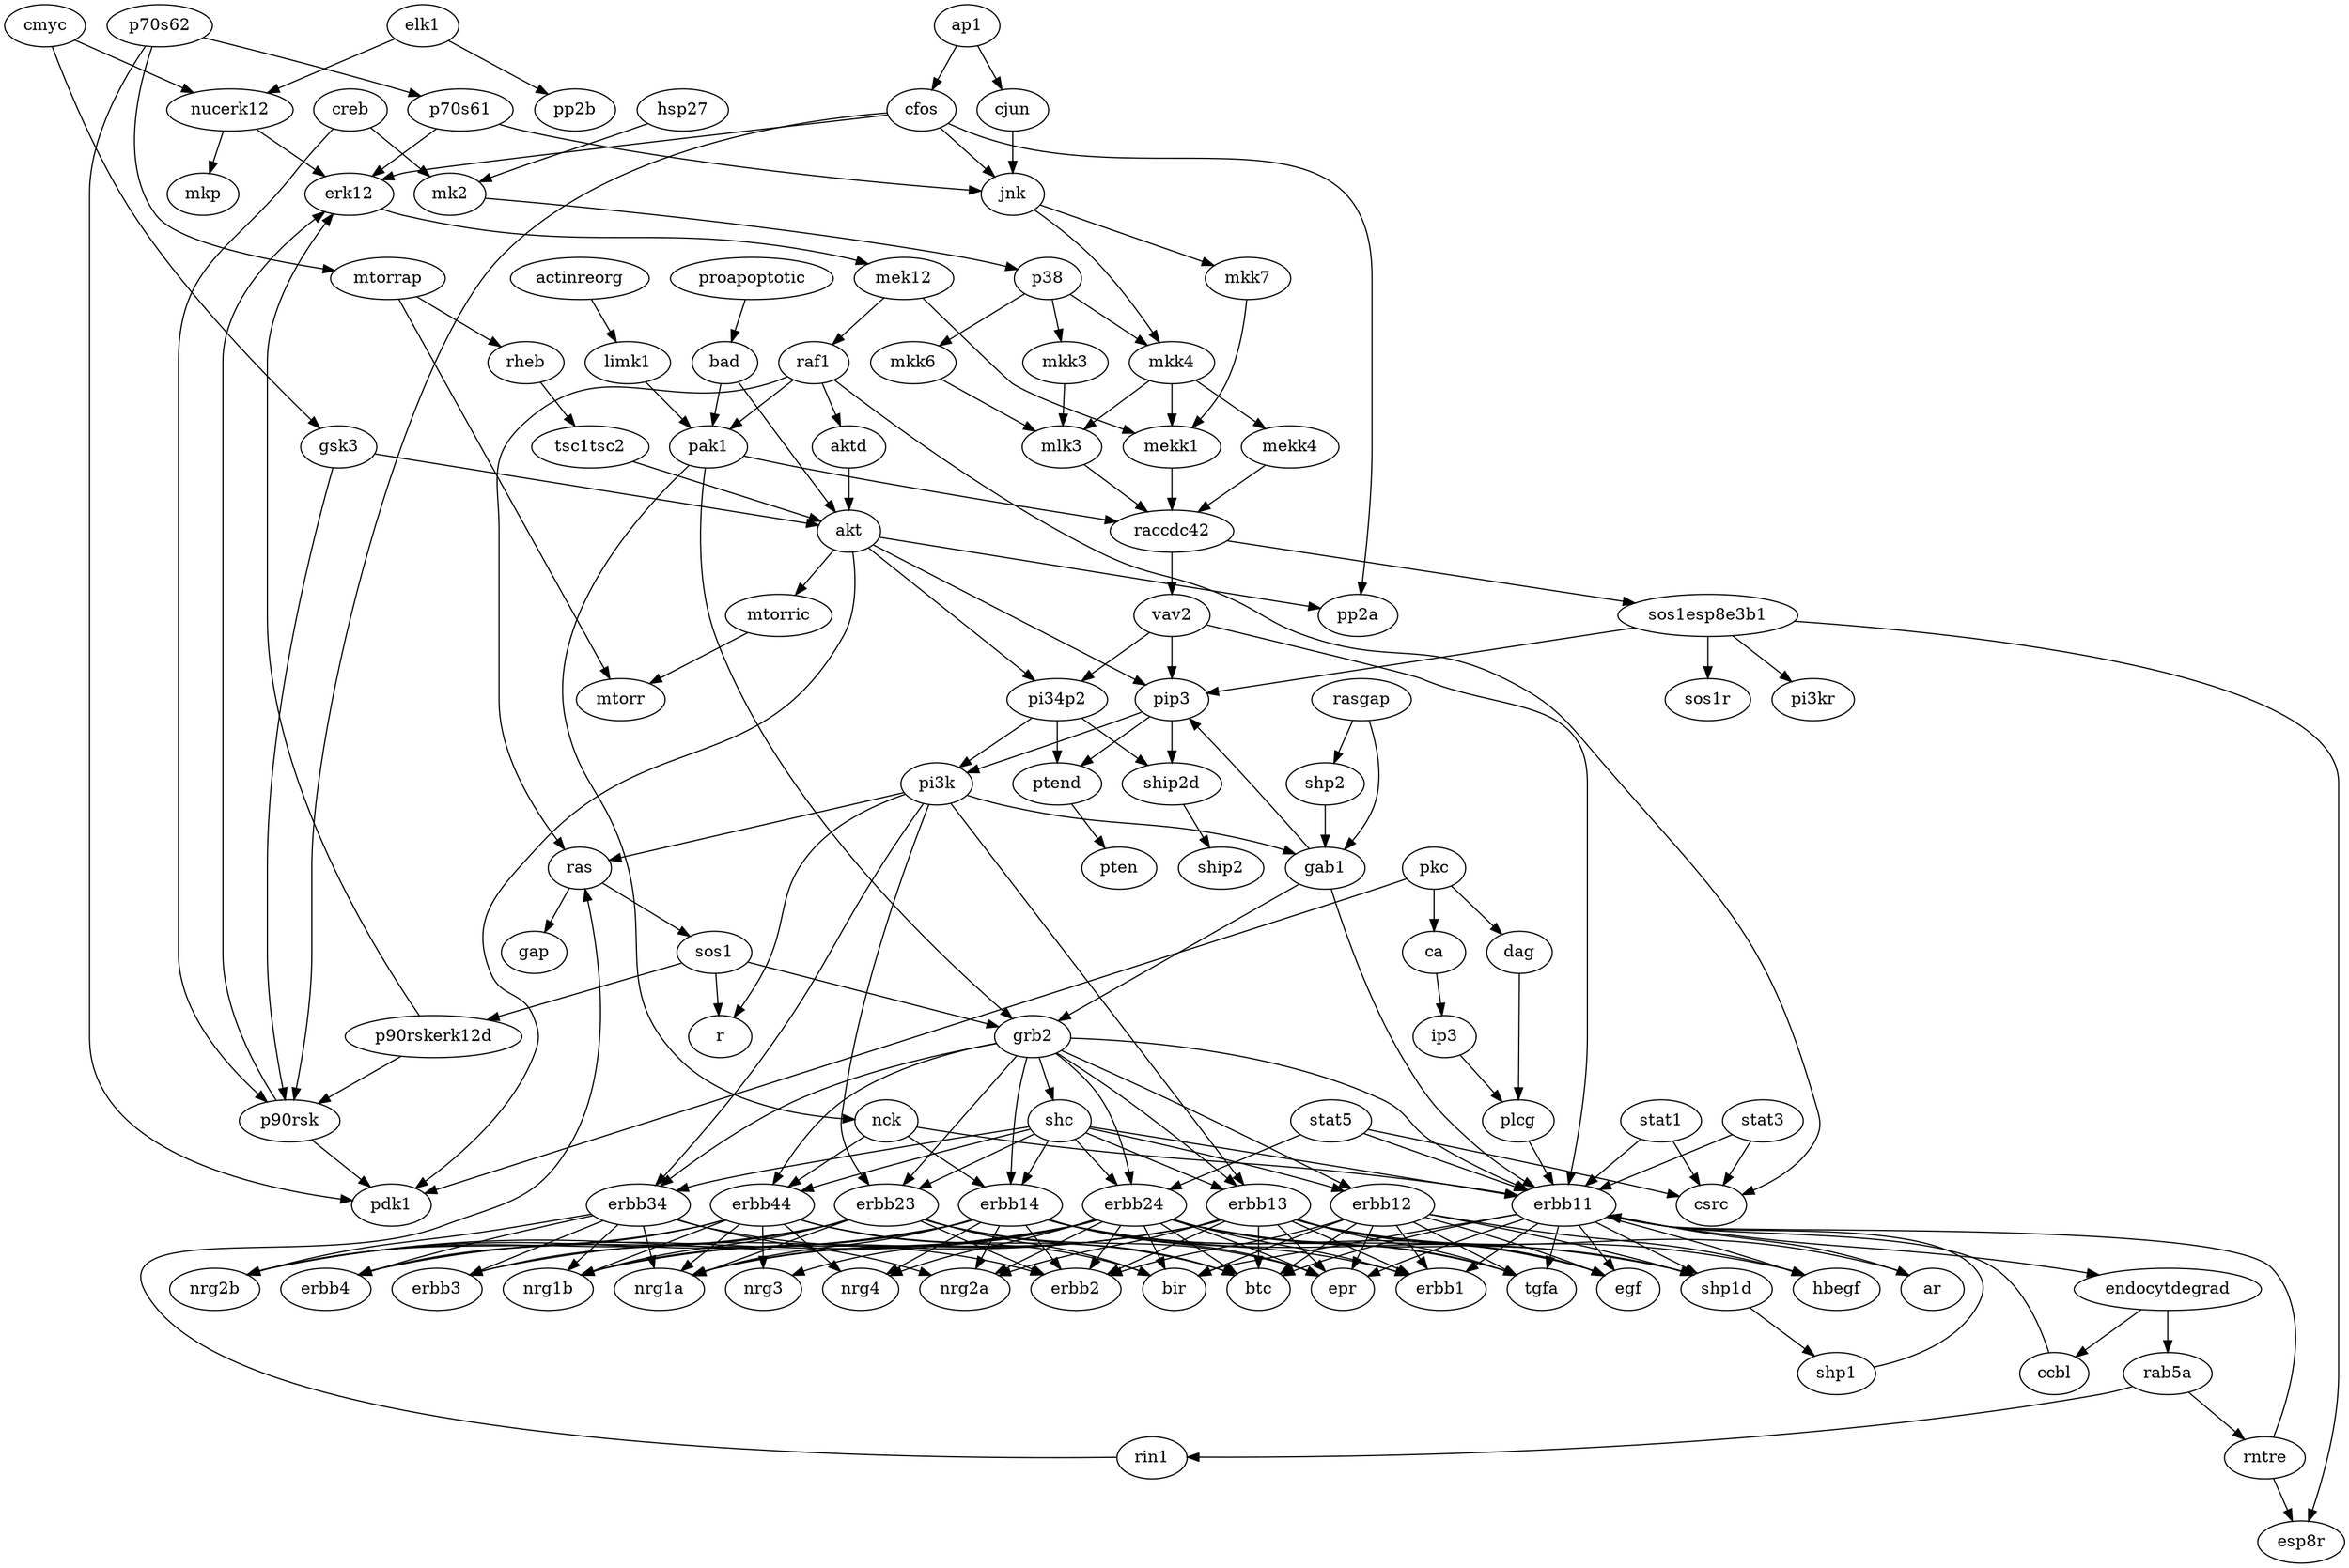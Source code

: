 digraph {
	graph [bb="0,0,2249.3,1332"];
	node [label="\N"];
	nucerk12	[height=0.5,
		pos="1504.3,1242",
		width=1.4985];
	erk12	[height=0.5,
		pos="1877.3,1170",
		width=1.0471];
	nucerk12 -> erk12	[pos="e,1841.3,1176 1543.9,1229.7 1551.6,1227.7 1559.7,1225.7 1567.3,1224 1660.4,1203.5 1770.5,1186.4 1831.3,1177.5"];
	mkp	[height=0.5,
		pos="1504.3,1170",
		width=0.84854];
	nucerk12 -> mkp	[pos="e,1504.3,1188.1 1504.3,1223.7 1504.3,1216 1504.3,1206.7 1504.3,1198.1"];
	mek12	[height=0.5,
		pos="1779.3,1098",
		width=1.1735];
	erk12 -> mek12	[pos="e,1800,1113.7 1857,1154.5 1842.9,1144.4 1824,1130.9 1808.3,1119.7"];
	p38	[height=0.5,
		pos="1267.3,1098",
		width=0.79437];
	mkk4	[height=0.5,
		pos="1454.3,1026",
		width=1.011];
	p38 -> mkk4	[pos="e,1426.2,1037.5 1289.7,1086.6 1294.8,1084.4 1300.2,1082 1305.3,1080 1350.4,1062.1 1362.7,1060.4 1408.3,1044 1411.1,1043 1413.8,1042 \
1416.6,1041"];
	mkk3	[height=0.5,
		pos="1272.3,1026",
		width=1.011];
	p38 -> mkk3	[pos="e,1271.1,1044.1 1268.6,1079.7 1269.1,1072 1269.8,1062.7 1270.4,1054.1"];
	mkk6	[height=0.5,
		pos="1181.3,1026",
		width=1.011];
	p38 -> mkk6	[pos="e,1199.5,1041.8 1250.4,1083.2 1238.1,1073.2 1221.3,1059.5 1207.3,1048.1"];
	mlk3	[height=0.5,
		pos="1272.3,954",
		width=0.93881];
	mkk4 -> mlk3	[pos="e,1298.7,965.48 1426.4,1014.4 1398.3,1003.8 1353.7,986.91 1315.3,972 1313,971.08 1310.6,970.14 1308.1,969.18"];
	mekk1	[height=0.5,
		pos="1551.3,954",
		width=1.1555];
	mkk4 -> mekk1	[pos="e,1530.7,969.87 1474,1010.8 1487.9,1000.8 1506.8,987.15 1522.4,975.86"];
	mekk4	[height=0.5,
		pos="1450.3,954",
		width=1.1555];
	mkk4 -> mekk4	[pos="e,1451.3,972.1 1453.4,1007.7 1452.9,999.98 1452.4,990.71 1451.9,982.11"];
	mkk3 -> mlk3	[pos="e,1272.3,972.1 1272.3,1007.7 1272.3,999.98 1272.3,990.71 1272.3,982.11"];
	mkk6 -> mlk3	[pos="e,1253.8,969.25 1200.2,1010.5 1213.3,1000.4 1231.1,986.75 1245.7,975.53"];
	erbb34	[height=0.5,
		pos="569.35,306",
		width=1.2277];
	nrg1a	[height=0.5,
		pos="394.35,234",
		width=1.0652];
	erbb34 -> nrg1a	[pos="e,422.46,246.24 538.86,292.81 509.13,280.91 463.85,262.8 431.91,250.03"];
	erbb3	[height=0.5,
		pos="584.35,234",
		width=1.0652];
	erbb34 -> erbb3	[pos="e,580.64,252.28 572.98,288.05 574.65,280.26 576.67,270.82 578.54,262.08"];
	erbb4	[height=0.5,
		pos="38.347,234",
		width=1.0652];
	erbb34 -> erbb4	[pos="e,66.425,246.3 537.42,293.47 530.55,291.36 523.26,289.38 516.35,288 328.27,250.47 273.83,292.34 86.347,252 82.96,251.27 79.485,250.37 \
76.029,249.36"];
	erbb2	[height=0.5,
		pos="774.35,234",
		width=1.0652];
	erbb34 -> erbb2	[pos="e,744.67,245.59 602.47,293.98 634.28,283.35 683.66,266.76 726.35,252 729.22,251.01 732.19,249.97 735.17,248.93"];
	nrg2b	[height=0.5,
		pos="133.35,234",
		width=1.0652];
	erbb34 -> nrg2b	[pos="e,161.71,246.27 537.11,293.51 530.32,291.42 523.15,289.44 516.35,288 369.85,256.97 327.36,285.22 181.35,252 178.11,251.26 174.8,\
250.38 171.49,249.41"];
	nrg2a	[height=0.5,
		pos="679.35,234",
		width=1.0652];
	erbb34 -> nrg2a	[pos="e,657.33,249.01 592.14,290.5 608.43,280.13 630.54,266.06 648.42,254.68"];
	nrg1b	[height=0.5,
		pos="489.35,234",
		width=1.0652];
	erbb34 -> nrg1b	[pos="e,506.78,250.25 551.59,289.46 540.64,279.88 526.43,267.45 514.35,256.88"];
	shp1d	[height=0.5,
		pos="1328.3,234",
		width=1.0832];
	shp1	[height=0.5,
		pos="1432.3,162",
		width=0.92075];
	shp1d -> shp1	[pos="e,1412.4,176.43 1349.4,218.83 1365.1,208.29 1386.6,193.77 1403.8,182.19"];
	erbb11	[height=0.5,
		pos="1249.3,306",
		width=1.2277];
	shp1 -> erbb11	[pos="e,1291.6,300.3 1463.3,168.86 1488.9,175.51 1523.6,189.15 1540.3,216 1548.8,229.58 1550.6,239.71 1540.3,252 1525.2,270.14 1381.5,\
289.58 1301.9,299.08"];
	aktd	[height=0.5,
		pos="1724.3,954",
		width=0.86659];
	akt	[height=0.5,
		pos="1815.3,882",
		width=0.75];
	aktd -> akt	[pos="e,1798.3,896.09 1742.3,939.17 1756,928.61 1775.1,913.94 1790.3,902.24"];
	pdk1	[height=0.5,
		pos="2002.3,306",
		width=0.93881];
	akt -> pdk1	[pos="e,1983.8,321.36 1813.1,863.85 1811.1,845.86 1808.9,816.81 1812.3,792 1824.7,701.94 1867.3,685.9 1867.3,595 1867.3,595 1867.3,595 \
1867.3,521 1867.3,480.55 1867.7,467.89 1886.3,432 1908.5,389.38 1949.1,350.58 1976,327.88"];
	pi34p2	[height=0.5,
		pos="1736.3,738",
		width=1.1916];
	akt -> pi34p2	[pos="e,1743.6,755.78 1804,865.62 1796.6,855.24 1786.9,841.1 1779.3,828 1767.5,807.43 1755.9,783.1 1747.7,765.08"];
	pip3	[height=0.5,
		pos="1644.3,738",
		width=0.86659];
	akt -> pip3	[pos="e,1661.5,753.2 1799,867.38 1768.9,842.45 1704.9,789.31 1669.4,759.82"];
	mtorric	[height=0.5,
		pos="1866.3,810",
		width=1.2638];
	akt -> mtorric	[pos="e,1854.3,827.47 1826.7,865.46 1833,856.74 1841.1,845.65 1848.3,835.76"];
	pp2a	[height=0.5,
		pos="1655.3,810",
		width=0.93881];
	akt -> pp2a	[pos="e,1680.7,822.08 1793.4,871.41 1766.8,859.74 1721.4,839.88 1689.9,826.14"];
	raccdc42	[height=0.5,
		pos="1447.3,882",
		width=1.4624];
	mlk3 -> raccdc42	[pos="e,1414.4,896.18 1298.5,942.52 1326.7,931.27 1371.8,913.24 1404.9,899.96"];
	p70s61	[height=0.5,
		pos="1877.3,1242",
		width=1.2457];
	p70s61 -> erk12	[pos="e,1877.3,1188.1 1877.3,1223.7 1877.3,1216 1877.3,1206.7 1877.3,1198.1"];
	jnk	[height=0.5,
		pos="1703.3,1170",
		width=0.75];
	p70s61 -> jnk	[pos="e,1726,1180.1 1846.6,1228.6 1815.3,1216.1 1767,1196.6 1735.3,1183.8"];
	jnk -> mkk4	[pos="e,1454.2,1044.1 1680.6,1160.2 1672.7,1157.4 1663.7,1154.3 1655.3,1152 1578.4,1130.6 1537.8,1170.4 1479.3,1116 1462.4,1100.2 1456.6,\
1074 1454.8,1054.1"];
	mkk7	[height=0.5,
		pos="1682.3,1098",
		width=1.011];
	jnk -> mkk7	[pos="e,1687.5,1116.3 1698.3,1152.1 1695.9,1144.3 1693.1,1134.8 1690.5,1126.1"];
	endocytdegrad	[height=0.5,
		pos="1743.3,234",
		width=2.2206];
	ccbl	[height=0.5,
		pos="1657.3,162",
		width=0.81243];
	endocytdegrad -> ccbl	[pos="e,1674.4,176.88 1723,216.41 1710.8,206.53 1695.3,193.91 1682.4,183.41"];
	rab5a	[height=0.5,
		pos="1745.3,162",
		width=1.0471];
	endocytdegrad -> rab5a	[pos="e,1744.9,180.1 1743.8,215.7 1744.1,207.98 1744.3,198.71 1744.6,190.11"];
	ccbl -> erbb11	[pos="e,1291.2,299.91 1653.5,180.21 1648,200.82 1635.6,234.73 1611.3,252 1598.8,260.92 1398.5,286.62 1301.4,298.65"];
	rntre	[height=0.5,
		pos="1745.3,90",
		width=0.95686];
	rab5a -> rntre	[pos="e,1745.3,108.1 1745.3,143.7 1745.3,135.98 1745.3,126.71 1745.3,118.11"];
	rin1	[height=0.5,
		pos="1830.3,90",
		width=0.83048];
	rab5a -> rin1	[pos="e,1813.5,104.87 1763.4,146.15 1775.6,136.05 1792,122.55 1805.5,111.43"];
	nck	[height=0.5,
		pos="701.35,378",
		width=0.75];
	nck -> erbb11	[pos="e,1209.8,314.45 727.85,373.97 818.11,363.66 1110.2,330.16 1152.3,324 1167.7,321.75 1184.4,318.95 1199.6,316.28"];
	erbb44	[height=0.5,
		pos="463.35,306",
		width=1.2277];
	nck -> erbb44	[pos="e,496.66,317.86 676.74,370.21 641.22,360.36 573.57,341.37 516.35,324 513.06,323 509.66,321.95 506.24,320.89"];
	erbb14	[height=0.5,
		pos="781.35,306",
		width=1.2277];
	nck -> erbb14	[pos="e,763.62,322.51 717.15,363.17 728.24,353.47 743.3,340.29 756.04,329.14"];
	erbb11 -> shp1d	[pos="e,1311.1,250.25 1266.9,289.46 1277.6,279.97 1291.5,267.68 1303.3,257.18"];
	erbb11 -> endocytdegrad	[pos="e,1684.2,246.13 1291.2,300.12 1364.1,291.46 1519.1,272.4 1649.3,252 1657.4,250.74 1665.8,249.34 1674.1,247.9"];
	btc	[height=0.5,
		pos="929.35,234",
		width=0.75];
	erbb11 -> btc	[pos="e,949.92,245.82 1209.8,297.89 1134.5,284.32 976.93,255.75 965.35,252 963.42,251.38 961.47,250.68 959.52,249.92"];
	bir	[height=0.5,
		pos="857.35,234",
		width=0.75];
	erbb11 -> bir	[pos="e,877.86,245.99 1209.8,297.74 1192.2,294.6 1171.3,290.97 1152.3,288 1037.5,269.97 1004.7,285.19 893.35,252 891.41,251.42 889.44,\
250.76 887.48,250.03"];
	egf	[height=0.5,
		pos="1073.3,234",
		width=0.75];
	erbb11 -> egf	[pos="e,1094.5,245.35 1217.1,293.61 1188.5,283.33 1145.8,267.49 1109.3,252 1107.5,251.23 1105.7,250.42 1103.8,249.59"];
	erbb1	[height=0.5,
		pos="1156.3,234",
		width=1.0652];
	erbb11 -> erbb1	[pos="e,1175.8,249.68 1229.2,289.81 1215.9,279.86 1198.5,266.73 1184,255.81"];
	epr	[height=0.5,
		pos="1001.3,234",
		width=0.75];
	erbb11 -> epr	[pos="e,1022.4,245.77 1210,297.57 1166.9,288.89 1096.1,272.99 1037.3,252 1035.5,251.34 1033.6,250.61 1031.7,249.84"];
	tgfa	[height=0.5,
		pos="1242.3,234",
		width=0.81243];
	erbb11 -> tgfa	[pos="e,1244.1,252.1 1247.6,287.7 1246.8,279.98 1245.9,270.71 1245.1,262.11"];
	hbegf	[height=0.5,
		pos="1422.3,234",
		width=1.0291];
	erbb11 -> hbegf	[pos="e,1394.8,246.13 1279.5,292.81 1309,280.88 1353.9,262.69 1385.5,249.91"];
	ar	[height=0.5,
		pos="1504.3,234",
		width=0.75];
	erbb11 -> ar	[pos="e,1483.7,245.62 1289.2,297.89 1333.7,289.39 1407.3,273.55 1468.3,252 1470.3,251.33 1472.2,250.59 1474.1,249.8"];
	erbb44 -> nrg1a	[pos="e,409.94,250.82 447.69,289.12 438.69,279.99 427.23,268.36 417.23,258.22"];
	erbb44 -> erbb4	[pos="e,66.743,246.11 420.13,301.76 349.5,295.84 205.28,281.11 86.347,252 83.126,251.21 79.82,250.29 76.521,249.29"];
	erbb44 -> nrg2b	[pos="e,162.05,245.98 422.27,299.32 366.97,291.21 265.76,274.74 181.35,252 178.19,251.15 174.94,250.19 171.69,249.17"];
	erbb44 -> nrg1b	[pos="e,483.11,251.79 469.64,288.05 472.61,280.06 476.22,270.33 479.54,261.4"];
	erbb44 -> btc	[pos="e,908.88,246.16 495.28,293.54 502.16,291.41 509.44,289.42 516.35,288 681.22,254.1 731.05,296.6 893.35,252 895.3,251.46 897.27,250.83 \
899.24,250.12"];
	nrg4	[height=0.5,
		pos="305.35,234",
		width=0.9027];
	erbb44 -> nrg4	[pos="e,329.99,245.92 434.37,292.16 407.59,280.3 367.79,262.66 339.48,250.12"];
	erbb44 -> bir	[pos="e,836.85,246.07 495.59,293.57 502.38,291.47 509.55,289.48 516.35,288 649.73,259.02 690.14,289.63 821.35,252 823.29,251.44 825.26,\
250.79 827.22,250.07"];
	nrg3	[height=0.5,
		pos="222.35,234",
		width=0.9027];
	erbb44 -> nrg3	[pos="e,247.48,245.76 425.52,296.41 385.18,286.9 319.62,270.47 264.35,252 261.93,251.19 259.45,250.32 256.97,249.41"];
	erbb14 -> nrg1a	[pos="e,422.73,246.18 749.09,293.61 742.3,291.51 735.14,289.5 728.35,288 603.26,260.32 567,281.56 442.35,252 439.12,251.24 435.81,250.33 \
432.51,249.34"];
	erbb14 -> erbb4	[pos="e,66.397,246.43 749.73,293.42 742.77,291.27 735.38,289.3 728.35,288 447.35,235.94 366.53,308.27 86.347,252 82.95,251.32 79.469,250.45 \
76.008,249.46"];
	erbb14 -> erbb2	[pos="e,776.06,252.1 779.62,287.7 778.84,279.98 777.92,270.71 777.06,262.11"];
	erbb14 -> nrg2b	[pos="e,161.41,246.39 749.44,293.38 742.56,291.27 735.28,289.32 728.35,288 489,242.45 419.98,301.13 181.35,252 177.95,251.3 174.47,250.42 \
171.02,249.42"];
	erbb14 -> nrg2a	[pos="e,700.25,249.35 759.72,290.15 744.91,280 725.1,266.4 708.86,255.25"];
	erbb14 -> nrg1b	[pos="e,518.06,245.98 748.73,293.84 742.04,291.74 735,289.69 728.35,288 644.61,266.77 620.75,274.49 537.35,252 534.19,251.15 530.94,250.19 \
527.69,249.17"];
	erbb14 -> shp1d	[pos="e,1300,246.4 813.27,293.46 820.14,291.34 827.43,289.37 834.35,288 1029.4,249.38 1085.9,293.55 1280.3,252 1283.6,251.31 1286.9,250.45 \
1290.2,249.5"];
	erbb14 -> nrg4	[pos="e,329.38,246.12 749.41,293.53 742.54,291.41 735.26,289.42 728.35,288 561.73,253.83 512.58,292.33 347.35,252 344.55,251.32 341.7,\
250.48 338.86,249.56"];
	erbb14 -> egf	[pos="e,1052.8,245.85 813.94,293.78 820.65,291.69 827.69,289.65 834.35,288 923.29,265.96 950.04,279.81 1037.3,252 1039.3,251.39 1041.2,\
250.69 1043.2,249.94"];
	erbb14 -> erbb1	[pos="e,1127.8,246.43 813.61,293.63 820.39,291.53 827.56,289.52 834.35,288 954.63,261.07 989.57,281.13 1109.3,252 1112.3,251.28 1115.3,\
250.45 1118.3,249.54"];
	erbb14 -> epr	[pos="e,980.29,245.69 814.64,294.08 821.16,292.01 827.96,289.9 834.35,288 892.22,270.78 908.72,272.97 965.35,252 967.19,251.32 969.08,\
250.57 970.96,249.79"];
	erbb14 -> tgfa	[pos="e,1220.1,246.13 813.29,293.55 820.16,291.42 827.44,289.43 834.35,288 995.71,254.65 1043.9,293.43 1203.3,252 1205.8,251.37 1208.3,\
250.6 1210.7,249.75"];
	limk1	[height=0.5,
		pos="1363.3,1026",
		width=1.011];
	pak1	[height=0.5,
		pos="1357.3,954",
		width=0.92075];
	limk1 -> pak1	[pos="e,1358.8,972.1 1361.9,1007.7 1361.2,999.98 1360.4,990.71 1359.7,982.11"];
	pak1 -> nck	[pos="e,705.69,395.92 1332.9,941.64 1327.2,939.43 1321.2,937.37 1315.3,936 1117.9,889.4 1052.4,965.26 860.35,900 791.6,876.64 723.35,883.61 \
723.35,811 723.35,811 723.35,811 723.35,521 723.35,480.52 714.51,434.3 708.03,405.89"];
	pak1 -> raccdc42	[pos="e,1427,898.85 1375.6,938.83 1388,929.15 1404.8,916.12 1419,905.08"];
	grb2	[height=0.5,
		pos="908.35,450",
		width=0.9027];
	pak1 -> grb2	[pos="e,898.07,467.33 1332.2,942.26 1326.7,940.07 1320.9,937.86 1315.3,936 1115,868.44 856.35,1022.4 856.35,811 856.35,811 856.35,811 \
856.35,593 856.35,550.02 877.61,503.95 892.94,476.31"];
	p70s62	[height=0.5,
		pos="2096.3,1314",
		width=1.2457];
	p70s62 -> p70s61	[pos="e,1911.3,1253.9 2062.1,1302.1 2024,1289.9 1962.4,1270.2 1920.9,1256.9"];
	p70s62 -> pdk1	[pos="e,2035.1,310.55 2127.3,1300.8 2172,1280.9 2249.3,1237 2249.3,1171 2249.3,1171 2249.3,1171 2249.3,449 2249.3,355.89 2115.8,322.93 \
2045.1,312.01"];
	mtorrap	[height=0.5,
		pos="2096.3,1098",
		width=1.354];
	p70s62 -> mtorrap	[pos="e,2096.3,1116.2 2096.3,1295.8 2096.3,1258.8 2096.3,1171.2 2096.3,1126.4"];
	mtorr	[height=0.5,
		pos="1911.3,738",
		width=1.0471];
	mtorrap -> mtorr	[pos="e,1946.8,744.71 2104.2,1079.9 2115.6,1053.7 2135.3,1001.5 2135.3,955 2135.3,955 2135.3,955 2135.3,881 2135.3,797.3 2022.4,760.87 \
1956.9,746.78"];
	rheb	[height=0.5,
		pos="1868.3,1026",
		width=0.9027];
	mtorrap -> rheb	[pos="e,1896.1,1035.5 2060.2,1085.9 2018,1073 1948.6,1051.6 1905.8,1038.5"];
	stat1	[height=0.5,
		pos="1398.3,378",
		width=0.95686];
	stat1 -> erbb11	[pos="e,1277.2,320.07 1373.4,365.28 1349.6,354.11 1313.5,337.14 1286.3,324.38"];
	csrc	[height=0.5,
		pos="1442.3,306",
		width=0.83048];
	stat1 -> csrc	[pos="e,1432.2,323.15 1408.6,360.76 1413.9,352.19 1420.7,341.49 1426.7,331.9"];
	tsc1tsc2	[height=0.5,
		pos="1861.3,954",
		width=1.3902];
	tsc1tsc2 -> akt	[pos="e,1825.9,898.99 1850.4,936.41 1844.7,927.74 1837.7,916.97 1831.4,907.38"];
	ship2d	[height=0.5,
		pos="1660.3,666",
		width=1.1735];
	pi34p2 -> ship2d	[pos="e,1677.3,682.58 1719.1,721.12 1708.9,711.74 1695.9,699.73 1684.7,689.41"];
	pi3k	[height=0.5,
		pos="1437.3,666",
		width=0.84854];
	pi34p2 -> pi3k	[pos="e,1466.1,672.16 1704.3,725.95 1697.8,723.85 1690.9,721.76 1684.3,720 1611.4,700.31 1524.8,683.12 1475.9,673.98"];
	ptend	[height=0.5,
		pos="1758.3,666",
		width=1.0471];
	pi34p2 -> ptend	[pos="e,1752.9,684.28 1741.7,720.05 1744.1,712.26 1747.1,702.82 1749.8,694.08"];
	ship2	[height=0.5,
		pos="1721.3,594",
		width=1.011];
	ship2d -> ship2	[pos="e,1707.3,611.15 1674.5,648.76 1682.3,639.84 1692.1,628.61 1700.7,618.72"];
	pi3k -> erbb34	[pos="e,576.08,323.93 1407.3,662.1 1316.4,653.24 1049.1,626.23 1012.3,612 986.47,601.98 985.03,590.45 961.35,576 888.53,531.58 684.06,\
454.87 622.35,396 603.65,378.16 589.24,352.3 580.2,333.05"];
	ras	[height=0.5,
		pos="1640.3,594",
		width=0.75];
	pi3k -> ras	[pos="e,1616.7,603.14 1463.1,656.13 1499.6,643.52 1566.8,620.38 1607.1,606.47"];
	gab1	[height=0.5,
		pos="918.35,594",
		width=0.93881];
	pi3k -> gab1	[pos="e,944.41,605.54 1408.9,658.78 1391.8,655.21 1369.4,650.87 1349.3,648 1180.1,623.76 1133.3,648.82 966.35,612 962.38,611.13 958.29,\
610.02 954.25,608.79"];
	erbb13	[height=0.5,
		pos="993.35,306",
		width=1.2277];
	pi3k -> erbb13	[pos="e,1006.1,323.43 1408.1,660.59 1318.9,646.33 1056.3,598 1056.3,523 1056.3,523 1056.3,523 1056.3,449 1056.3,404.9 1030.6,359.2 1012.1,\
331.94"];
	r	[height=0.5,
		pos="1473.3,450",
		width=0.75];
	pi3k -> r	[pos="e,1470.5,467.94 1440.2,647.85 1446.5,610.74 1461.3,522.75 1468.8,478.05"];
	erbb23	[height=0.5,
		pos="675.35,306",
		width=1.2277];
	pi3k -> erbb23	[pos="e,694.59,322.43 1407.5,661.84 1336,654.03 1156.8,632.91 1100.3,612 935.97,551.11 900.54,513.38 770.35,396 754.23,381.47 752.96,375.08 \
737.35,360 726.28,349.31 713.44,338.15 702.33,328.84"];
	pten	[height=0.5,
		pos="1807.3,594",
		width=0.88464];
	ptend -> pten	[pos="e,1796,611.15 1769.7,648.76 1775.8,640.11 1783.4,629.27 1790.1,619.6"];
	mkk7 -> mekk1	[pos="e,1566.3,971.25 1667.8,1081.3 1644.9,1056.4 1600.3,1008.1 1573.4,978.92"];
	pip3 -> ship2d	[pos="e,1656.4,684.28 1648.2,720.05 1650,712.26 1652.2,702.82 1654.2,694.08"];
	pip3 -> pi3k	[pos="e,1463.4,675.79 1618.1,728.13 1581.3,715.7 1514.3,693.02 1473,679.06"];
	pip3 -> ptend	[pos="e,1735.9,680.78 1665,724.32 1682.4,713.66 1707.4,698.26 1727.2,686.11"];
	mtorric -> mtorr	[pos="e,1900.8,755.47 1877,792.41 1882.4,783.95 1889.2,773.49 1895.2,764.08"];
	creb	[height=0.5,
		pos="1783.3,1242",
		width=0.86659];
	p90rsk	[height=0.5,
		pos="2092.3,378",
		width=1.1916];
	creb -> p90rsk	[pos="e,2116.4,393.06 1807.3,1230.3 1812.5,1228.1 1818.1,1225.9 1823.3,1224 1977.9,1167.8 2057.1,1228.2 2177.3,1116 2208.3,1087.1 2211.3,\
1069.3 2211.3,1027 2211.3,1027 2211.3,1027 2211.3,521 2211.3,467.03 2160.2,422.81 2125,398.74"];
	mk2	[height=0.5,
		pos="1615.3,1170",
		width=0.84854];
	creb -> mk2	[pos="e,1639.9,1181.1 1758.8,1230.5 1753.7,1228.4 1748.4,1226.1 1743.3,1224 1711.5,1210.6 1675.1,1195.6 1649.3,1184.9"];
	p90rsk -> erk12	[pos="e,1913.3,1164.4 2108.7,394.79 2132.4,419.37 2173.3,469.35 2173.3,521 2173.3,1027 2173.3,1027 2173.3,1027 2173.3,1067.4 2183.2,1087.7 \
2154.3,1116 2138,1132 1997.8,1152.9 1923.4,1163"];
	p90rsk -> pdk1	[pos="e,2020.6,321.21 2072.8,361.81 2059.9,351.73 2042.7,338.37 2028.5,327.37"];
	mk2 -> p38	[pos="e,1289.1,1109.9 1587.8,1161.8 1574.7,1158.6 1558.8,1154.8 1544.3,1152 1438.9,1131.5 1408.4,1146.2 1305.3,1116 1303.1,1115.3 1300.7,\
1114.6 1298.4,1113.7"];
	plcg	[height=0.5,
		pos="1315.3,378",
		width=0.84854];
	plcg -> erbb11	[pos="e,1264.6,323.13 1301,361.81 1292.4,352.71 1281.4,340.95 1271.6,330.65"];
	mekk1 -> raccdc42	[pos="e,1470.3,898.46 1529.8,938.5 1515.1,928.63 1495.5,915.41 1479.1,904.35"];
	erbb24	[height=0.5,
		pos="887.35,306",
		width=1.2277];
	erbb24 -> nrg1a	[pos="e,422.43,246.26 855.41,293.52 848.54,291.4 841.26,289.41 834.35,288 662.91,253.07 613.24,289.49 442.35,252 438.96,251.26 435.49,\
250.34 432.04,249.33"];
	erbb24 -> erbb4	[pos="e,66.389,246.47 855.74,293.37 848.78,291.23 841.38,289.27 834.35,288 506.85,228.66 412.92,316.24 86.347,252 82.947,251.33 79.464,\
250.47 76.002,249.49"];
	erbb24 -> erbb2	[pos="e,796.58,248.77 863.93,290.5 846.93,279.97 823.76,265.61 805.25,254.14"];
	erbb24 -> nrg2b	[pos="e,161.4,246.44 855.73,293.41 848.77,291.27 841.38,289.3 834.35,288 548.52,235.18 466.35,309.1 181.35,252 177.95,251.32 174.47,250.45 \
171.01,249.46"];
	erbb24 -> nrg2a	[pos="e,709.02,245.61 853.88,294.13 821.46,283.56 770.95,266.94 727.35,252 724.47,251.01 721.5,249.99 718.51,248.95"];
	erbb24 -> nrg1b	[pos="e,517.72,246.21 855.1,293.58 848.31,291.48 841.14,289.49 834.35,288 704.46,259.57 666.8,282.38 537.35,252 534.12,251.24 530.81,250.34 \
527.5,249.36"];
	erbb24 -> btc	[pos="e,919.75,250.99 897.3,288.41 902.45,279.83 908.83,269.19 914.54,259.67"];
	erbb24 -> nrg4	[pos="e,329.36,246.21 855.43,293.42 848.56,291.31 841.27,289.35 834.35,288 621.3,246.57 558.71,301.31 347.35,252 344.55,251.35 341.69,\
250.53 338.85,249.62"];
	erbb24 -> bir	[pos="e,864.54,251.79 880.08,288.05 876.62,279.97 872.4,270.12 868.54,261.11"];
	erbb24 -> nrg3	[pos="e,246.35,246.25 855.44,293.37 848.57,291.25 841.28,289.31 834.35,288 584.92,240.88 511.85,308.35 264.35,252 261.54,251.36 258.68,\
250.56 255.84,249.65"];
	erbb24 -> egf	[pos="e,1052.2,245.43 921.08,294.17 951.72,284.08 998.01,268.19 1037.3,252 1039.2,251.25 1041,250.46 1042.9,249.64"];
	erbb24 -> erbb1	[pos="e,1127.7,246.06 920.27,293.87 926.89,291.8 933.81,289.74 940.35,288 1014.6,268.25 1035.5,273.11 1109.3,252 1112.3,251.17 1115.2,\
250.25 1118.2,249.28"];
	erbb24 -> epr	[pos="e,982.19,246.76 910.69,290.67 928.91,279.48 954.28,263.9 973.55,252.07"];
	erbb24 -> tgfa	[pos="e,1220,245.97 919.61,293.66 926.4,291.56 933.56,289.54 940.35,288 1055.4,261.88 1089.8,283.87 1203.3,252 1205.8,251.32 1208.2,250.52 \
1210.7,249.64"];
	erbb24 -> hbegf	[pos="e,1395,246.49 919.27,293.47 926.15,291.35 933.43,289.38 940.35,288 1131,250.06 1186.5,294.09 1376.3,252 1379.3,251.34 1382.4,250.53 \
1385.4,249.63"];
	gsk3	[height=0.5,
		pos="2075.3,954",
		width=0.9027];
	gsk3 -> akt	[pos="e,1840.1,889.65 2046.5,945.24 1998.3,932.26 1901.5,906.19 1849.8,892.27"];
	gsk3 -> p90rsk	[pos="e,2091.8,396.11 2075.9,935.82 2078.3,854.37 2088.6,506.89 2091.5,406.35"];
	ap1	[height=0.5,
		pos="1867.3,1314",
		width=0.77632];
	cfos	[height=0.5,
		pos="1969.3,1242",
		width=0.81243];
	ap1 -> cfos	[pos="e,1950.4,1256 1886.1,1300.2 1901.8,1289.4 1924.4,1273.8 1942.2,1261.7"];
	cjun	[height=0.5,
		pos="1703.3,1242",
		width=0.84854];
	ap1 -> cjun	[pos="e,1727.3,1253.2 1844.5,1303.3 1816.5,1291.3 1768.8,1271 1736.7,1257.2"];
	cfos -> erk12	[pos="e,1896.6,1185.7 1951.6,1227.5 1938.3,1217.4 1919.8,1203.3 1904.7,1191.8"];
	cfos -> jnk	[pos="e,1729.4,1175.4 1947.1,1230.2 1942,1228 1936.6,1225.8 1931.3,1224 1865.1,1201.7 1784.9,1185.4 1739.4,1177.2"];
	cfos -> pp2a	[pos="e,1670.5,826.38 1962.4,1224.2 1954.5,1205.7 1940.5,1175.6 1924.3,1152 1887.9,1098.7 1865.4,1096.1 1827.3,1044 1794.6,999.1 1796.8,\
981.14 1764.3,936 1737.1,898.01 1700.5,857.91 1677.5,833.67"];
	cfos -> p90rsk	[pos="e,2089.9,396.26 1971.8,1223.8 1987.1,1116.5 2069.4,539.53 2088.4,406.41"];
	cjun -> jnk	[pos="e,1703.3,1188.1 1703.3,1223.7 1703.3,1216 1703.3,1206.7 1703.3,1198.1"];
	sos1esp8e3b1	[height=0.5,
		pos="1444.3,810",
		width=2.1304];
	raccdc42 -> sos1esp8e3b1	[pos="e,1445.1,828.1 1446.6,863.7 1446.3,855.98 1445.9,846.71 1445.5,838.11"];
	vav2	[height=0.5,
		pos="1571.3,810",
		width=0.9027];
	raccdc42 -> vav2	[pos="e,1549.1,823.55 1473.3,866.33 1492.9,855.29 1519.7,840.13 1540.4,828.47"];
	mek12 -> mekk1	[pos="e,1573.1,969.38 1753.9,1083.3 1734.8,1072.9 1708.2,1058 1685.3,1044 1660.8,1028.9 1655.4,1024 1631.3,1008 1614.9,997.05 1596.5,984.86 \
1581.5,974.94"];
	raf1	[height=0.5,
		pos="1724.3,1026",
		width=0.83048];
	mek12 -> raf1	[pos="e,1736.7,1042.7 1766.6,1080.8 1759.5,1071.8 1750.7,1060.5 1742.9,1050.6"];
	pkc	[height=0.5,
		pos="1388.3,594",
		width=0.75];
	pkc -> pdk1	[pos="e,1975.8,317.31 1409.4,582.29 1476.3,548.31 1690.7,440.39 1872.3,360 1903.8,346.09 1940,331.43 1966.2,321.06"];
	ca	[height=0.5,
		pos="1388.3,522",
		width=0.75];
	pkc -> ca	[pos="e,1388.3,540.1 1388.3,575.7 1388.3,567.98 1388.3,558.71 1388.3,550.11"];
	dag	[height=0.5,
		pos="1315.3,522",
		width=0.77632];
	pkc -> dag	[pos="e,1330.3,537.38 1373.6,578.83 1363.3,568.94 1349.3,555.55 1337.6,544.36"];
	ip3	[height=0.5,
		pos="1376.3,450",
		width=0.75];
	ca -> ip3	[pos="e,1379.3,468.28 1385.4,504.05 1384.1,496.35 1382.5,487.03 1381,478.36"];
	dag -> plcg	[pos="e,1315.3,396.19 1315.3,503.87 1315.3,479.67 1315.3,435.21 1315.3,406.39"];
	mekk4 -> raccdc42	[pos="e,1448.1,900.1 1449.6,935.7 1449.3,927.98 1448.9,918.71 1448.5,910.11"];
	raf1 -> aktd	[pos="e,1724.3,972.1 1724.3,1007.7 1724.3,999.98 1724.3,990.71 1724.3,982.11"];
	raf1 -> pak1	[pos="e,1382.3,966.18 1695.5,1021.1 1626.8,1011.8 1455.2,987.65 1399.3,972 1396.9,971.31 1394.4,970.53 1391.9,969.68"];
	raf1 -> csrc	[pos="e,1468.2,315.08 1709.4,1010.2 1676.3,978.45 1593.2,903.29 1509.3,864 1446.9,834.71 1404,879.7 1358.3,828 1326.5,791.93 1321.3,758.4 \
1350.3,720 1385.7,673.2 1438,727.53 1477.3,684 1575.1,575.85 1599.4,487.28 1528.3,360 1517.5,340.57 1496.3,327.38 1477.6,319.02"];
	raf1 -> ras	[pos="e,1661.4,605.67 1752.2,1019.4 1803.9,1008.8 1910,985.51 1920.3,972 1969,908.48 1958.7,862.22 1920.3,792 1906.2,766.03 1884.5,777.65 \
1864.3,756 1827.1,715.97 1848.2,682.03 1805.3,648 1758.7,610.97 1732.1,632.78 1676.3,612 1674.5,611.31 1672.6,610.57 1670.7,609.79"];
	sos1	[height=0.5,
		pos="1719.3,522",
		width=0.88464];
	ras -> sos1	[pos="e,1703,537.52 1656,579.17 1667.2,569.21 1682.6,555.57 1695.4,544.23"];
	gap	[height=0.5,
		pos="1641.3,522",
		width=0.77632];
	ras -> gap	[pos="e,1641.1,540.1 1640.6,575.7 1640.7,567.98 1640.8,558.71 1641,550.11"];
	sos1 -> r	[pos="e,1498.9,456.4 1694.8,510.18 1689.5,507.99 1683.8,505.81 1678.3,504 1619.9,484.42 1550,467.74 1508.8,458.57"];
	sos1 -> grb2	[pos="e,940.8,451.84 1695.9,509.77 1690.3,507.49 1684.2,505.38 1678.3,504 1538.3,471.09 1091.7,456.11 951.15,452.13"];
	p90rskerk12d	[height=0.5,
		pos="1970.3,450",
		width=2.0943];
	sos1 -> p90rskerk12d	[pos="e,1923.4,464.1 1747.7,513.11 1787.8,501.92 1862,481.22 1913.7,466.8"];
	shp2	[height=0.5,
		pos="967.35,666",
		width=0.92075];
	shp2 -> gab1	[pos="e,929.65,611.15 955.98,648.76 949.92,640.11 942.34,629.27 935.57,619.6"];
	gab1 -> erbb11	[pos="e,1241.8,323.78 941.54,580.84 992.36,553.34 1115.4,482.01 1195.3,396 1212.8,377.18 1227.6,351.8 1237.2,332.96"];
	gab1 -> pip3	[pos="e,1614.7,732.17 945.02,605.29 951.9,607.71 959.34,610.13 966.35,612 1089.8,645.01 1478.9,709.9 1604.7,730.54"];
	gab1 -> grb2	[pos="e,909.56,468.19 917.14,575.87 915.44,551.67 912.31,507.21 910.28,478.39"];
	erbb13 -> nrg1a	[pos="e,422.41,246.35 961.43,293.41 954.56,291.3 947.27,289.34 940.35,288 722.48,245.81 659.55,297.45 442.35,252 438.96,251.29 435.48,\
250.4 432.02,249.4"];
	erbb13 -> erbb3	[pos="e,612.72,246.23 961.1,293.56 954.31,291.46 947.15,289.47 940.35,288 805.65,258.82 766.59,283.2 632.35,252 629.12,251.25 625.8,250.35 \
622.5,249.37"];
	erbb13 -> erbb2	[pos="e,803.6,245.85 959.73,294.12 953.3,292.07 946.62,289.95 940.35,288 887.59,271.56 873.79,269.4 821.35,252 818.64,251.1 815.86,250.16 \
813.07,249.19"];
	erbb13 -> nrg2a	[pos="e,708.03,246.07 960.76,293.74 954.06,291.65 947.01,289.62 940.35,288 847.06,265.28 820.28,276.12 727.35,252 724.18,251.18 720.93,\
250.24 717.68,249.23"];
	erbb13 -> nrg1b	[pos="e,517.43,246.27 961.42,293.5 954.54,291.38 947.26,289.4 940.35,288 764.1,252.32 713.04,290.32 537.35,252 533.96,251.26 530.49,250.35 \
527.03,249.34"];
	erbb13 -> shp1d	[pos="e,1299.4,246.23 1025.9,293.66 1032.6,291.58 1039.7,289.57 1046.3,288 1148.8,263.86 1178.3,277.68 1280.3,252 1283.5,251.21 1286.7,\
250.3 1289.9,249.33"];
	erbb13 -> btc	[pos="e,942.8,249.72 978.5,288.76 969.91,279.37 958.98,267.41 949.6,257.15"];
	erbb13 -> egf	[pos="e,1057.5,248.83 1011.1,289.46 1022.5,279.49 1037.4,266.41 1049.8,255.58"];
	erbb13 -> erbb1	[pos="e,1128.9,246.77 1022.9,292.32 1050,280.68 1090.3,263.37 1119.5,250.82"];
	erbb13 -> epr	[pos="e,999.39,252.1 995.32,287.7 996.21,279.98 997.27,270.71 998.25,262.11"];
	erbb13 -> tgfa	[pos="e,1219.9,245.61 1026.3,293.95 1032.9,291.87 1039.8,289.79 1046.3,288 1115.4,269.05 1135.4,274.4 1203.3,252 1205.7,251.21 1208.2,\
250.33 1210.6,249.4"];
	erbb13 -> ar	[pos="e,1483.9,246.19 1025.3,293.48 1032.1,291.36 1039.4,289.39 1046.3,288 1230.9,251.02 1286.6,300.96 1468.3,252 1470.3,251.47 1472.3,\
250.85 1474.2,250.15"];
	erbb23 -> nrg1a	[pos="e,423.33,246.01 642.44,293.81 635.82,291.74 628.89,289.7 622.35,288 543.38,267.51 521,273.67 442.35,252 439.24,251.14 436.04,250.18 \
432.84,249.17"];
	erbb23 -> erbb3	[pos="e,603.43,249.68 655.6,289.81 642.67,279.86 625.59,266.73 611.4,255.81"];
	erbb23 -> erbb2	[pos="e,754.06,249.35 696.34,290.15 710.71,280 729.94,266.4 745.71,255.25"];
	erbb23 -> nrg2b	[pos="e,161.42,246.31 643.42,293.46 636.55,291.35 629.27,289.37 622.35,288 429.46,249.72 373.64,293.17 181.35,252 177.96,251.27 174.48,\
250.37 171.03,249.37"];
	erbb23 -> nrg1b	[pos="e,518.3,245.89 643.79,293.13 611.82,281.09 562.29,262.45 527.98,249.54"];
	erbb23 -> btc	[pos="e,908.74,245.71 708.28,293.9 714.89,291.82 721.81,289.76 728.35,288 800.83,268.52 822.29,276.18 893.35,252 895.26,251.35 897.21,\
250.62 899.15,249.85"];
	erbb23 -> bir	[pos="e,836.17,245.4 708.44,293.97 738.26,283.8 783.14,267.92 821.35,252 823.17,251.24 825.02,250.44 826.89,249.62"];
	erbb23 -> epr	[pos="e,980.82,245.95 707.91,293.65 714.62,291.57 721.67,289.57 728.35,288 832.07,263.65 863.44,283.07 965.35,252 967.28,251.41 969.24,\
250.73 971.2,250"];
	shc	[height=0.5,
		pos="887.35,378",
		width=0.75];
	shc -> erbb34	[pos="e,602.26,318.19 861.17,372.78 813.36,364.84 708.86,346.45 622.35,324 618.97,323.12 615.49,322.16 612.01,321.14"];
	shc -> erbb11	[pos="e,1210.2,314.57 913.09,372.02 972.92,360.45 1122.1,331.6 1200.1,316.52"];
	shc -> erbb44	[pos="e,495.62,318.3 860.86,373.81 787.46,364.86 582.53,339.23 516.35,324 512.74,323.17 509.04,322.21 505.33,321.18"];
	shc -> erbb14	[pos="e,803.64,321.72 868.88,364.81 853.28,354.51 830.62,339.54 812.26,327.41"];
	shc -> erbb24	[pos="e,887.35,324.1 887.35,359.7 887.35,351.98 887.35,342.71 887.35,334.11"];
	shc -> erbb13	[pos="e,971.05,321.72 905.81,364.81 921.41,354.51 944.08,339.54 962.44,327.41"];
	shc -> erbb23	[pos="e,708.54,317.96 863.44,369.11 828.2,357.47 761.78,335.54 718.05,321.1"];
	erbb12	[height=0.5,
		pos="1099.3,306",
		width=1.2277];
	shc -> erbb12	[pos="e,1066.2,317.96 911.25,369.11 946.49,357.47 1012.9,335.54 1056.6,321.1"];
	erbb12 -> erbb2	[pos="e,802.91,246.3 1066.8,293.7 1060.1,291.61 1053,289.59 1046.3,288 947.85,264.47 919.4,277.34 821.35,252 818.42,251.24 815.41,250.38 \
812.41,249.44"];
	erbb12 -> shp1d	[pos="e,1298.7,245.78 1134.9,295.22 1171.5,285 1230.2,268.21 1280.3,252 1283.2,251.06 1286.2,250.07 1289.2,249.06"];
	erbb12 -> btc	[pos="e,950.56,245.3 1068,293.25 1040.7,282.87 1000.1,267.07 965.35,252 963.54,251.22 961.69,250.4 959.83,249.56"];
	erbb12 -> bir	[pos="e,877.98,245.65 1066.4,293.98 1059.8,291.9 1052.9,289.81 1046.3,288 979.03,269.32 959.29,275.04 893.35,252 891.44,251.33 889.5,250.6 \
887.55,249.82"];
	erbb12 -> egf	[pos="e,1079.6,251.79 1093.1,288.05 1090.1,280.06 1086.5,270.33 1083.2,261.4"];
	erbb12 -> erbb1	[pos="e,1143.2,251.15 1112.6,288.76 1119.8,279.93 1128.8,268.83 1136.8,259.01"];
	erbb12 -> epr	[pos="e,1019.3,247.81 1078.1,289.81 1063.3,279.23 1043.4,265.04 1027.6,253.75"];
	erbb12 -> tgfa	[pos="e,1219.9,245.98 1126.6,291.67 1150.6,279.92 1185.6,262.8 1210.8,250.46"];
	erbb12 -> hbegf	[pos="e,1394.4,246.17 1138.9,297.8 1210,284.83 1353.8,258.29 1376.3,252 1379.1,251.23 1382,250.37 1384.8,249.45"];
	sos1esp8e3b1 -> pip3	[pos="e,1619.2,748.67 1486.6,794.96 1517.8,784.48 1561.3,769.67 1599.3,756 1602.7,754.8 1606.1,753.54 1609.6,752.26"];
	sos1r	[height=0.5,
		pos="1395.3,738",
		width=1.011];
	sos1esp8e3b1 -> sos1r	[pos="e,1406.8,755.31 1432.5,792.05 1426.5,783.5 1419.1,772.97 1412.5,763.56"];
	esp8r	[height=0.5,
		pos="1815.3,18",
		width=1.0291];
	sos1esp8e3b1 -> esp8r	[pos="e,1836.4,33.005 1477.8,793.61 1519.5,771.83 1585.3,727.8 1585.3,667 1585.3,667 1585.3,667 1585.3,593 1585.3,398.86 1776.9,428.24 \
1858.3,252 1892,179.24 1900.4,145.9 1869.3,72 1864.1,59.384 1854.1,48.261 1844.2,39.504"];
	pi3kr	[height=0.5,
		pos="1484.3,738",
		width=0.97491];
	sos1esp8e3b1 -> pi3kr	[pos="e,1474.8,755.79 1454,792.05 1458.7,783.8 1464.5,773.7 1469.8,764.54"];
	vav2 -> erbb11	[pos="e,1248.3,324.23 1567.6,791.94 1562.4,771.79 1550.8,738.67 1528.3,720 1481.9,681.36 1448,716.8 1397.3,684 1327.6,638.91 1311.2,616.24 \
1278.3,540 1248.4,470.5 1246.6,379.23 1247.9,334.34"];
	vav2 -> pi34p2	[pos="e,1707.1,751.39 1596.4,798.37 1623.4,786.93 1666.6,768.6 1697.9,755.33"];
	vav2 -> pip3	[pos="e,1628.9,753.82 1586.8,794.15 1596.9,784.5 1610.2,771.75 1621.5,760.94"];
	actinreorg	[height=0.5,
		pos="1373.3,1098",
		width=1.6429];
	actinreorg -> limk1	[pos="e,1365.8,1044.1 1370.9,1079.7 1369.8,1072 1368.4,1062.7 1367.2,1054.1"];
	ip3 -> plcg	[pos="e,1328.7,394.31 1363.4,434.15 1355.3,424.82 1344.6,412.57 1335.4,402"];
	cmyc	[height=0.5,
		pos="1636.3,1314",
		width=0.95686];
	cmyc -> nucerk12	[pos="e,1532,1257.7 1613.1,1300.6 1593.1,1290 1563.9,1274.6 1540.8,1262.3"];
	cmyc -> gsk3	[pos="e,2069.7,971.82 1670.2,1310.4 1757.2,1303.5 1983.3,1283.4 2007.3,1260 2065.6,1203.4 2019.9,1159.1 2038.3,1080 2046.4,1045.5 2058.4,\
1006.5 2066.6,981.37"];
	stat5	[height=0.5,
		pos="1118.3,378",
		width=0.95686];
	stat5 -> erbb11	[pos="e,1223.3,320.91 1141.5,364.65 1161.6,353.88 1191.1,338.11 1214.2,325.79"];
	stat5 -> csrc	[pos="e,1414.7,312.98 1149.7,370.22 1209.6,357.29 1340,329.12 1404.5,315.17"];
	stat5 -> erbb24	[pos="e,920.96,317.9 1089,368.47 1053.7,358.15 992.56,340.15 940.35,324 937.21,323.03 933.97,322.02 930.71,320.99"];
	rntre -> erbb11	[pos="e,1291.1,299.85 1714.3,97.963 1686.7,105.46 1646.6,119.7 1619.3,144 1578.2,180.66 1603.4,220.27 1558.3,252 1537.6,266.58 1383.5,\
288 1301.1,298.59"];
	rntre -> esp8r	[pos="e,1799.7,34.644 1760.5,73.811 1769.9,64.492 1782,52.38 1792.4,41.912"];
	elk1	[height=0.5,
		pos="1451.3,1314",
		width=0.84854];
	elk1 -> nucerk12	[pos="e,1491.6,1259.8 1463.4,1297.1 1469.9,1288.5 1478.1,1277.7 1485.5,1268"];
	pp2b	[height=0.5,
		pos="1398.3,1242",
		width=0.95686];
	elk1 -> pp2b	[pos="e,1410.7,1259.3 1439.3,1297.1 1432.7,1288.4 1424.4,1277.4 1416.9,1267.5"];
	bad	[height=0.5,
		pos="1558.3,1026",
		width=0.77632];
	bad -> akt	[pos="e,1791.4,890.81 1575.1,1011.3 1598.4,992.56 1642.7,958.71 1684.3,936 1716,918.7 1754.6,903.77 1781.6,894.21"];
	bad -> pak1	[pos="e,1383,965.69 1533.7,1017.3 1502.3,1007.4 1446.4,989.36 1399.3,972 1397.1,971.17 1394.8,970.3 1392.5,969.41"];
	rasgap	[height=0.5,
		pos="953.35,738",
		width=1.1735];
	rasgap -> shp2	[pos="e,963.89,684.28 956.74,720.05 958.28,712.35 960.14,703.03 961.87,694.36"];
	rasgap -> gab1	[pos="e,917.66,612.1 942.41,720.56 936.28,710.46 929.11,696.99 925.35,684 919.49,663.81 917.88,640.04 917.65,622.14"];
	rin1 -> ras	[pos="e,1661.6,582.8 1833.4,108.18 1844,173.39 1872.4,408.46 1760.3,540 1734,570.92 1713.4,559.33 1676.3,576 1674.6,576.81 1672.7,577.65 \
1670.9,578.5"];
	grb2 -> erbb34	[pos="e,585.66,323.01 878.12,443.33 817.26,431.79 684.15,405.82 665.35,396 656.91,391.6 618.43,354.87 592.82,329.99"];
	grb2 -> erbb11	[pos="e,1235.2,323.4 940.74,448.11 990.93,445.49 1089.2,435.28 1161.3,396 1176.8,387.6 1207.8,354.29 1228.6,330.9"];
	grb2 -> erbb44	[pos="e,484.88,322.1 876.14,446.48 822.23,441.51 710.92,428.01 622.35,396 574.69,378.78 524.42,348.26 493.46,327.83"];
	grb2 -> erbb14	[pos="e,793.02,323.36 891.48,434.57 879.78,424.26 864.07,409.82 851.35,396 832.35,375.37 812.79,350.09 799.19,331.76"];
	grb2 -> erbb24	[pos="e,902.21,323.29 915.69,432.3 922.62,414.18 930.9,384.56 923.35,360 920.21,349.79 914.36,339.79 908.28,331.27"];
	grb2 -> erbb13	[pos="e,983.18,323.98 918.1,432.71 932.73,408.26 960.52,361.83 977.93,332.76"];
	grb2 -> erbb23	[pos="e,702.16,320.62 885.8,436.91 867.09,426.63 839.97,411.17 817.35,396 795.49,381.35 792.34,374.45 770.35,360 751.39,347.55 729.32,\
335.12 711.22,325.43"];
	grb2 -> shc	[pos="e,892.38,395.79 903.26,432.05 900.86,424.06 897.95,414.33 895.27,405.4"];
	grb2 -> erbb12	[pos="e,1078.9,322.21 927.01,435.13 960.43,410.28 1030.7,358.02 1070.4,328.5"];
	proapoptotic	[height=0.5,
		pos="1558.3,1098",
		width=1.9318];
	proapoptotic -> bad	[pos="e,1558.3,1044.1 1558.3,1079.7 1558.3,1072 1558.3,1062.7 1558.3,1054.1"];
	stat3	[height=0.5,
		pos="1485.3,378",
		width=0.95686];
	stat3 -> erbb11	[pos="e,1286.1,315.99 1459,366.32 1453.2,364.12 1447.1,361.9 1441.3,360 1392.3,343.79 1335,328.44 1295.9,318.47"];
	stat3 -> csrc	[pos="e,1452.3,323.15 1475.4,360.76 1470.1,352.19 1463.5,341.49 1457.6,331.9"];
	p90rskerk12d -> erk12	[pos="e,1887.5,1152.6 1971.7,468.04 1973.8,494.68 1977.3,547.83 1977.3,593 1977.3,883 1977.3,883 1977.3,883 1977.3,984.34 1920.7,1095.1 \
1892.7,1143.7"];
	p90rskerk12d -> p90rsk	[pos="e,2068.1,392.93 1998,433.12 2016.2,422.67 2040.2,408.94 2059.4,397.93"];
	rheb -> tsc1tsc2	[pos="e,1863.1,972.1 1866.6,1007.7 1865.8,999.98 1864.9,990.71 1864.1,982.11"];
	hsp27	[height=0.5,
		pos="1615.3,1242",
		width=1.0832];
	hsp27 -> mk2	[pos="e,1615.3,1188.1 1615.3,1223.7 1615.3,1216 1615.3,1206.7 1615.3,1198.1"];
}
